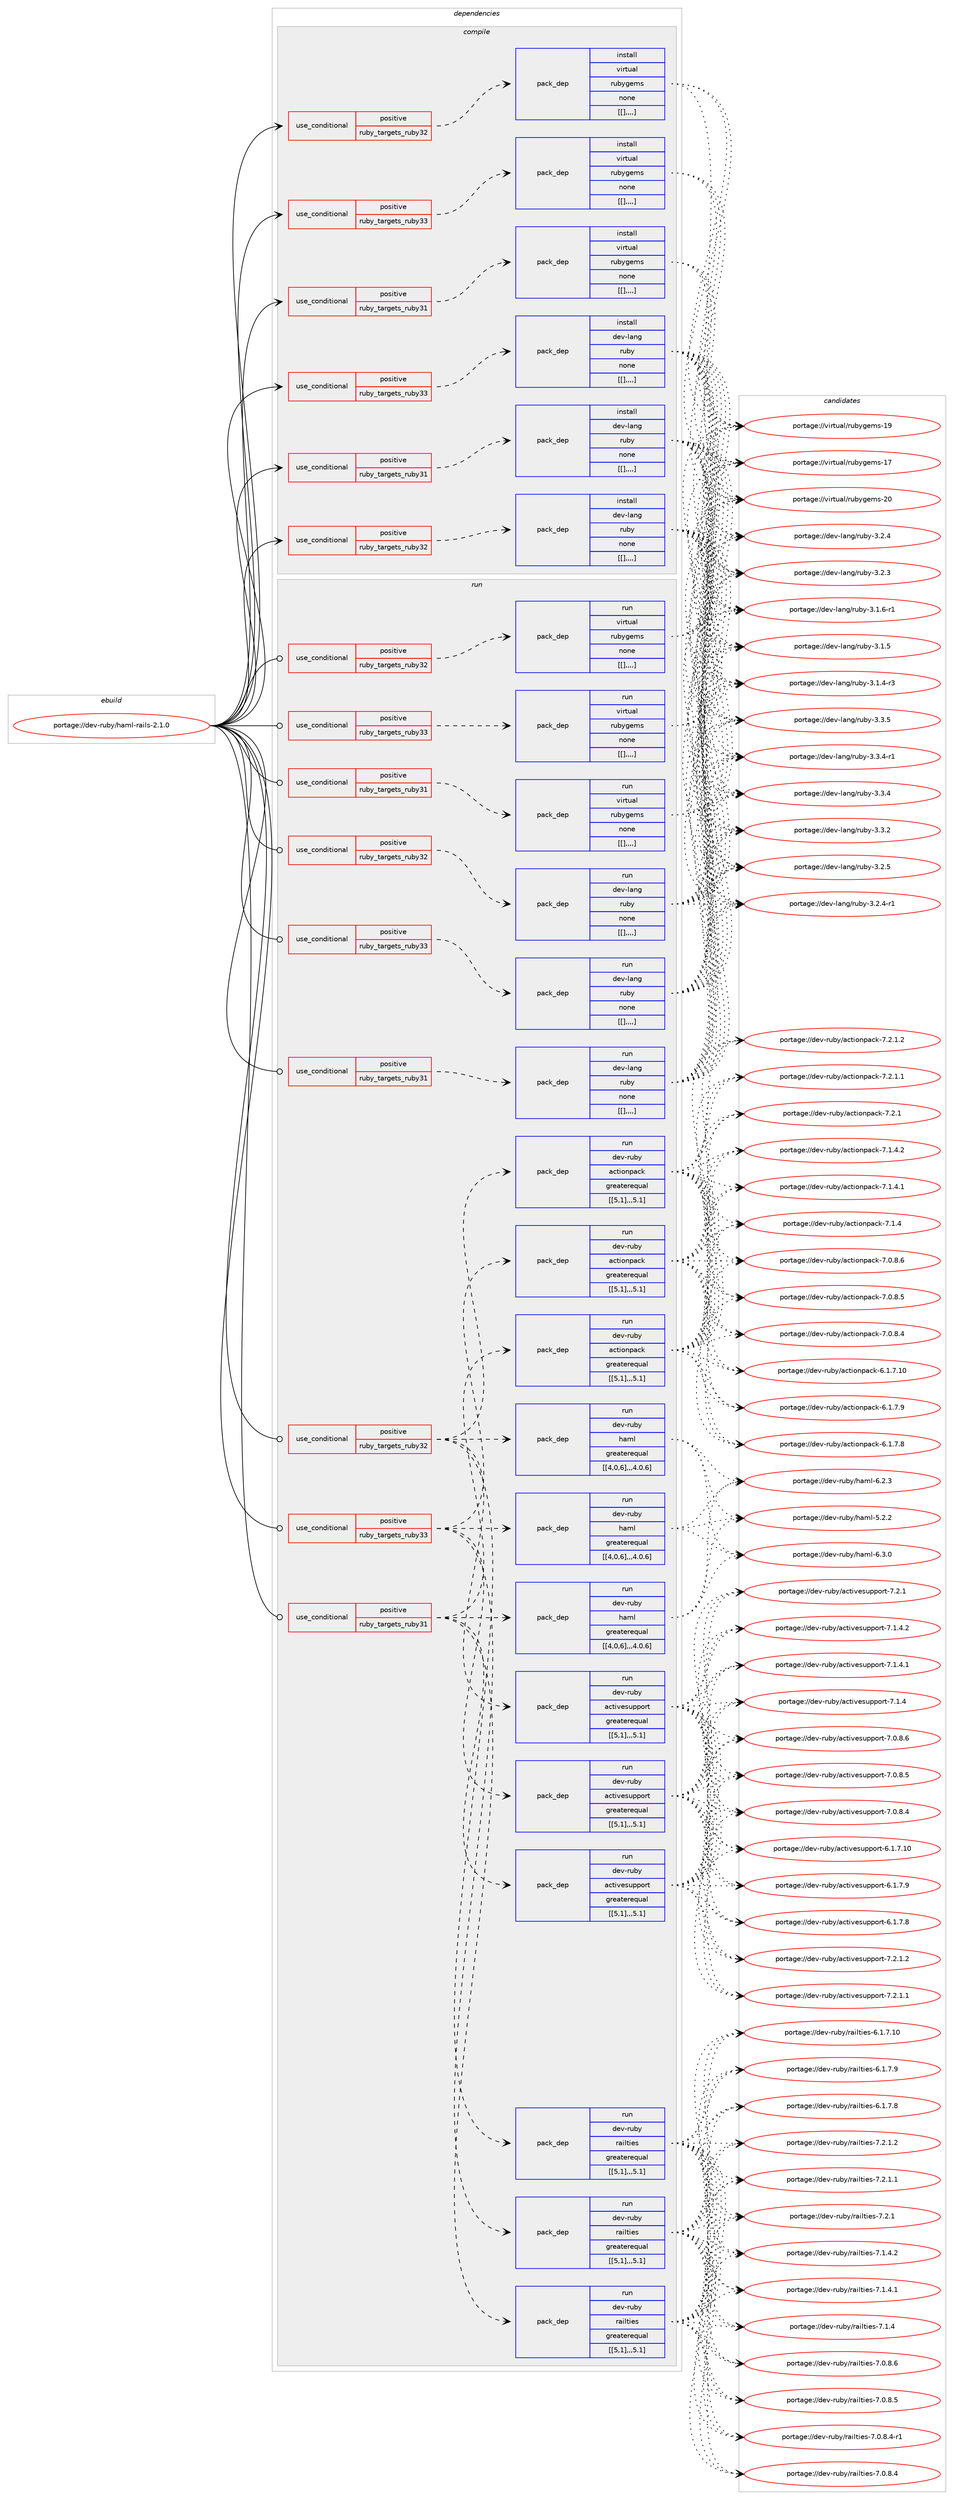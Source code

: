 digraph prolog {

# *************
# Graph options
# *************

newrank=true;
concentrate=true;
compound=true;
graph [rankdir=LR,fontname=Helvetica,fontsize=10,ranksep=1.5];#, ranksep=2.5, nodesep=0.2];
edge  [arrowhead=vee];
node  [fontname=Helvetica,fontsize=10];

# **********
# The ebuild
# **********

subgraph cluster_leftcol {
color=gray;
label=<<i>ebuild</i>>;
id [label="portage://dev-ruby/haml-rails-2.1.0", color=red, width=4, href="../dev-ruby/haml-rails-2.1.0.svg"];
}

# ****************
# The dependencies
# ****************

subgraph cluster_midcol {
color=gray;
label=<<i>dependencies</i>>;
subgraph cluster_compile {
fillcolor="#eeeeee";
style=filled;
label=<<i>compile</i>>;
subgraph cond52302 {
dependency195313 [label=<<TABLE BORDER="0" CELLBORDER="1" CELLSPACING="0" CELLPADDING="4"><TR><TD ROWSPAN="3" CELLPADDING="10">use_conditional</TD></TR><TR><TD>positive</TD></TR><TR><TD>ruby_targets_ruby31</TD></TR></TABLE>>, shape=none, color=red];
subgraph pack141628 {
dependency195367 [label=<<TABLE BORDER="0" CELLBORDER="1" CELLSPACING="0" CELLPADDING="4" WIDTH="220"><TR><TD ROWSPAN="6" CELLPADDING="30">pack_dep</TD></TR><TR><TD WIDTH="110">install</TD></TR><TR><TD>dev-lang</TD></TR><TR><TD>ruby</TD></TR><TR><TD>none</TD></TR><TR><TD>[[],,,,]</TD></TR></TABLE>>, shape=none, color=blue];
}
dependency195313:e -> dependency195367:w [weight=20,style="dashed",arrowhead="vee"];
}
id:e -> dependency195313:w [weight=20,style="solid",arrowhead="vee"];
subgraph cond52333 {
dependency195393 [label=<<TABLE BORDER="0" CELLBORDER="1" CELLSPACING="0" CELLPADDING="4"><TR><TD ROWSPAN="3" CELLPADDING="10">use_conditional</TD></TR><TR><TD>positive</TD></TR><TR><TD>ruby_targets_ruby31</TD></TR></TABLE>>, shape=none, color=red];
subgraph pack141660 {
dependency195419 [label=<<TABLE BORDER="0" CELLBORDER="1" CELLSPACING="0" CELLPADDING="4" WIDTH="220"><TR><TD ROWSPAN="6" CELLPADDING="30">pack_dep</TD></TR><TR><TD WIDTH="110">install</TD></TR><TR><TD>virtual</TD></TR><TR><TD>rubygems</TD></TR><TR><TD>none</TD></TR><TR><TD>[[],,,,]</TD></TR></TABLE>>, shape=none, color=blue];
}
dependency195393:e -> dependency195419:w [weight=20,style="dashed",arrowhead="vee"];
}
id:e -> dependency195393:w [weight=20,style="solid",arrowhead="vee"];
subgraph cond52383 {
dependency195483 [label=<<TABLE BORDER="0" CELLBORDER="1" CELLSPACING="0" CELLPADDING="4"><TR><TD ROWSPAN="3" CELLPADDING="10">use_conditional</TD></TR><TR><TD>positive</TD></TR><TR><TD>ruby_targets_ruby32</TD></TR></TABLE>>, shape=none, color=red];
subgraph pack141702 {
dependency195538 [label=<<TABLE BORDER="0" CELLBORDER="1" CELLSPACING="0" CELLPADDING="4" WIDTH="220"><TR><TD ROWSPAN="6" CELLPADDING="30">pack_dep</TD></TR><TR><TD WIDTH="110">install</TD></TR><TR><TD>dev-lang</TD></TR><TR><TD>ruby</TD></TR><TR><TD>none</TD></TR><TR><TD>[[],,,,]</TD></TR></TABLE>>, shape=none, color=blue];
}
dependency195483:e -> dependency195538:w [weight=20,style="dashed",arrowhead="vee"];
}
id:e -> dependency195483:w [weight=20,style="solid",arrowhead="vee"];
subgraph cond52412 {
dependency195586 [label=<<TABLE BORDER="0" CELLBORDER="1" CELLSPACING="0" CELLPADDING="4"><TR><TD ROWSPAN="3" CELLPADDING="10">use_conditional</TD></TR><TR><TD>positive</TD></TR><TR><TD>ruby_targets_ruby32</TD></TR></TABLE>>, shape=none, color=red];
subgraph pack141748 {
dependency195615 [label=<<TABLE BORDER="0" CELLBORDER="1" CELLSPACING="0" CELLPADDING="4" WIDTH="220"><TR><TD ROWSPAN="6" CELLPADDING="30">pack_dep</TD></TR><TR><TD WIDTH="110">install</TD></TR><TR><TD>virtual</TD></TR><TR><TD>rubygems</TD></TR><TR><TD>none</TD></TR><TR><TD>[[],,,,]</TD></TR></TABLE>>, shape=none, color=blue];
}
dependency195586:e -> dependency195615:w [weight=20,style="dashed",arrowhead="vee"];
}
id:e -> dependency195586:w [weight=20,style="solid",arrowhead="vee"];
subgraph cond52449 {
dependency195667 [label=<<TABLE BORDER="0" CELLBORDER="1" CELLSPACING="0" CELLPADDING="4"><TR><TD ROWSPAN="3" CELLPADDING="10">use_conditional</TD></TR><TR><TD>positive</TD></TR><TR><TD>ruby_targets_ruby33</TD></TR></TABLE>>, shape=none, color=red];
subgraph pack141801 {
dependency195698 [label=<<TABLE BORDER="0" CELLBORDER="1" CELLSPACING="0" CELLPADDING="4" WIDTH="220"><TR><TD ROWSPAN="6" CELLPADDING="30">pack_dep</TD></TR><TR><TD WIDTH="110">install</TD></TR><TR><TD>dev-lang</TD></TR><TR><TD>ruby</TD></TR><TR><TD>none</TD></TR><TR><TD>[[],,,,]</TD></TR></TABLE>>, shape=none, color=blue];
}
dependency195667:e -> dependency195698:w [weight=20,style="dashed",arrowhead="vee"];
}
id:e -> dependency195667:w [weight=20,style="solid",arrowhead="vee"];
subgraph cond52484 {
dependency195706 [label=<<TABLE BORDER="0" CELLBORDER="1" CELLSPACING="0" CELLPADDING="4"><TR><TD ROWSPAN="3" CELLPADDING="10">use_conditional</TD></TR><TR><TD>positive</TD></TR><TR><TD>ruby_targets_ruby33</TD></TR></TABLE>>, shape=none, color=red];
subgraph pack141819 {
dependency195727 [label=<<TABLE BORDER="0" CELLBORDER="1" CELLSPACING="0" CELLPADDING="4" WIDTH="220"><TR><TD ROWSPAN="6" CELLPADDING="30">pack_dep</TD></TR><TR><TD WIDTH="110">install</TD></TR><TR><TD>virtual</TD></TR><TR><TD>rubygems</TD></TR><TR><TD>none</TD></TR><TR><TD>[[],,,,]</TD></TR></TABLE>>, shape=none, color=blue];
}
dependency195706:e -> dependency195727:w [weight=20,style="dashed",arrowhead="vee"];
}
id:e -> dependency195706:w [weight=20,style="solid",arrowhead="vee"];
}
subgraph cluster_compileandrun {
fillcolor="#eeeeee";
style=filled;
label=<<i>compile and run</i>>;
}
subgraph cluster_run {
fillcolor="#eeeeee";
style=filled;
label=<<i>run</i>>;
subgraph cond52516 {
dependency195825 [label=<<TABLE BORDER="0" CELLBORDER="1" CELLSPACING="0" CELLPADDING="4"><TR><TD ROWSPAN="3" CELLPADDING="10">use_conditional</TD></TR><TR><TD>positive</TD></TR><TR><TD>ruby_targets_ruby31</TD></TR></TABLE>>, shape=none, color=red];
subgraph pack141899 {
dependency195867 [label=<<TABLE BORDER="0" CELLBORDER="1" CELLSPACING="0" CELLPADDING="4" WIDTH="220"><TR><TD ROWSPAN="6" CELLPADDING="30">pack_dep</TD></TR><TR><TD WIDTH="110">run</TD></TR><TR><TD>dev-lang</TD></TR><TR><TD>ruby</TD></TR><TR><TD>none</TD></TR><TR><TD>[[],,,,]</TD></TR></TABLE>>, shape=none, color=blue];
}
dependency195825:e -> dependency195867:w [weight=20,style="dashed",arrowhead="vee"];
}
id:e -> dependency195825:w [weight=20,style="solid",arrowhead="odot"];
subgraph cond52595 {
dependency195956 [label=<<TABLE BORDER="0" CELLBORDER="1" CELLSPACING="0" CELLPADDING="4"><TR><TD ROWSPAN="3" CELLPADDING="10">use_conditional</TD></TR><TR><TD>positive</TD></TR><TR><TD>ruby_targets_ruby31</TD></TR></TABLE>>, shape=none, color=red];
subgraph pack141948 {
dependency195959 [label=<<TABLE BORDER="0" CELLBORDER="1" CELLSPACING="0" CELLPADDING="4" WIDTH="220"><TR><TD ROWSPAN="6" CELLPADDING="30">pack_dep</TD></TR><TR><TD WIDTH="110">run</TD></TR><TR><TD>dev-ruby</TD></TR><TR><TD>actionpack</TD></TR><TR><TD>greaterequal</TD></TR><TR><TD>[[5,1],,,5.1]</TD></TR></TABLE>>, shape=none, color=blue];
}
dependency195956:e -> dependency195959:w [weight=20,style="dashed",arrowhead="vee"];
subgraph pack141951 {
dependency195965 [label=<<TABLE BORDER="0" CELLBORDER="1" CELLSPACING="0" CELLPADDING="4" WIDTH="220"><TR><TD ROWSPAN="6" CELLPADDING="30">pack_dep</TD></TR><TR><TD WIDTH="110">run</TD></TR><TR><TD>dev-ruby</TD></TR><TR><TD>activesupport</TD></TR><TR><TD>greaterequal</TD></TR><TR><TD>[[5,1],,,5.1]</TD></TR></TABLE>>, shape=none, color=blue];
}
dependency195956:e -> dependency195965:w [weight=20,style="dashed",arrowhead="vee"];
subgraph pack141953 {
dependency195991 [label=<<TABLE BORDER="0" CELLBORDER="1" CELLSPACING="0" CELLPADDING="4" WIDTH="220"><TR><TD ROWSPAN="6" CELLPADDING="30">pack_dep</TD></TR><TR><TD WIDTH="110">run</TD></TR><TR><TD>dev-ruby</TD></TR><TR><TD>railties</TD></TR><TR><TD>greaterequal</TD></TR><TR><TD>[[5,1],,,5.1]</TD></TR></TABLE>>, shape=none, color=blue];
}
dependency195956:e -> dependency195991:w [weight=20,style="dashed",arrowhead="vee"];
subgraph pack141969 {
dependency196014 [label=<<TABLE BORDER="0" CELLBORDER="1" CELLSPACING="0" CELLPADDING="4" WIDTH="220"><TR><TD ROWSPAN="6" CELLPADDING="30">pack_dep</TD></TR><TR><TD WIDTH="110">run</TD></TR><TR><TD>dev-ruby</TD></TR><TR><TD>haml</TD></TR><TR><TD>greaterequal</TD></TR><TR><TD>[[4,0,6],,,4.0.6]</TD></TR></TABLE>>, shape=none, color=blue];
}
dependency195956:e -> dependency196014:w [weight=20,style="dashed",arrowhead="vee"];
}
id:e -> dependency195956:w [weight=20,style="solid",arrowhead="odot"];
subgraph cond52640 {
dependency196061 [label=<<TABLE BORDER="0" CELLBORDER="1" CELLSPACING="0" CELLPADDING="4"><TR><TD ROWSPAN="3" CELLPADDING="10">use_conditional</TD></TR><TR><TD>positive</TD></TR><TR><TD>ruby_targets_ruby31</TD></TR></TABLE>>, shape=none, color=red];
subgraph pack142011 {
dependency196093 [label=<<TABLE BORDER="0" CELLBORDER="1" CELLSPACING="0" CELLPADDING="4" WIDTH="220"><TR><TD ROWSPAN="6" CELLPADDING="30">pack_dep</TD></TR><TR><TD WIDTH="110">run</TD></TR><TR><TD>virtual</TD></TR><TR><TD>rubygems</TD></TR><TR><TD>none</TD></TR><TR><TD>[[],,,,]</TD></TR></TABLE>>, shape=none, color=blue];
}
dependency196061:e -> dependency196093:w [weight=20,style="dashed",arrowhead="vee"];
}
id:e -> dependency196061:w [weight=20,style="solid",arrowhead="odot"];
subgraph cond52715 {
dependency196208 [label=<<TABLE BORDER="0" CELLBORDER="1" CELLSPACING="0" CELLPADDING="4"><TR><TD ROWSPAN="3" CELLPADDING="10">use_conditional</TD></TR><TR><TD>positive</TD></TR><TR><TD>ruby_targets_ruby32</TD></TR></TABLE>>, shape=none, color=red];
subgraph pack142083 {
dependency196252 [label=<<TABLE BORDER="0" CELLBORDER="1" CELLSPACING="0" CELLPADDING="4" WIDTH="220"><TR><TD ROWSPAN="6" CELLPADDING="30">pack_dep</TD></TR><TR><TD WIDTH="110">run</TD></TR><TR><TD>dev-lang</TD></TR><TR><TD>ruby</TD></TR><TR><TD>none</TD></TR><TR><TD>[[],,,,]</TD></TR></TABLE>>, shape=none, color=blue];
}
dependency196208:e -> dependency196252:w [weight=20,style="dashed",arrowhead="vee"];
}
id:e -> dependency196208:w [weight=20,style="solid",arrowhead="odot"];
subgraph cond52750 {
dependency196316 [label=<<TABLE BORDER="0" CELLBORDER="1" CELLSPACING="0" CELLPADDING="4"><TR><TD ROWSPAN="3" CELLPADDING="10">use_conditional</TD></TR><TR><TD>positive</TD></TR><TR><TD>ruby_targets_ruby32</TD></TR></TABLE>>, shape=none, color=red];
subgraph pack142140 {
dependency196356 [label=<<TABLE BORDER="0" CELLBORDER="1" CELLSPACING="0" CELLPADDING="4" WIDTH="220"><TR><TD ROWSPAN="6" CELLPADDING="30">pack_dep</TD></TR><TR><TD WIDTH="110">run</TD></TR><TR><TD>dev-ruby</TD></TR><TR><TD>actionpack</TD></TR><TR><TD>greaterequal</TD></TR><TR><TD>[[5,1],,,5.1]</TD></TR></TABLE>>, shape=none, color=blue];
}
dependency196316:e -> dependency196356:w [weight=20,style="dashed",arrowhead="vee"];
subgraph pack142173 {
dependency196379 [label=<<TABLE BORDER="0" CELLBORDER="1" CELLSPACING="0" CELLPADDING="4" WIDTH="220"><TR><TD ROWSPAN="6" CELLPADDING="30">pack_dep</TD></TR><TR><TD WIDTH="110">run</TD></TR><TR><TD>dev-ruby</TD></TR><TR><TD>activesupport</TD></TR><TR><TD>greaterequal</TD></TR><TR><TD>[[5,1],,,5.1]</TD></TR></TABLE>>, shape=none, color=blue];
}
dependency196316:e -> dependency196379:w [weight=20,style="dashed",arrowhead="vee"];
subgraph pack142178 {
dependency196403 [label=<<TABLE BORDER="0" CELLBORDER="1" CELLSPACING="0" CELLPADDING="4" WIDTH="220"><TR><TD ROWSPAN="6" CELLPADDING="30">pack_dep</TD></TR><TR><TD WIDTH="110">run</TD></TR><TR><TD>dev-ruby</TD></TR><TR><TD>railties</TD></TR><TR><TD>greaterequal</TD></TR><TR><TD>[[5,1],,,5.1]</TD></TR></TABLE>>, shape=none, color=blue];
}
dependency196316:e -> dependency196403:w [weight=20,style="dashed",arrowhead="vee"];
subgraph pack142187 {
dependency196427 [label=<<TABLE BORDER="0" CELLBORDER="1" CELLSPACING="0" CELLPADDING="4" WIDTH="220"><TR><TD ROWSPAN="6" CELLPADDING="30">pack_dep</TD></TR><TR><TD WIDTH="110">run</TD></TR><TR><TD>dev-ruby</TD></TR><TR><TD>haml</TD></TR><TR><TD>greaterequal</TD></TR><TR><TD>[[4,0,6],,,4.0.6]</TD></TR></TABLE>>, shape=none, color=blue];
}
dependency196316:e -> dependency196427:w [weight=20,style="dashed",arrowhead="vee"];
}
id:e -> dependency196316:w [weight=20,style="solid",arrowhead="odot"];
subgraph cond52831 {
dependency196481 [label=<<TABLE BORDER="0" CELLBORDER="1" CELLSPACING="0" CELLPADDING="4"><TR><TD ROWSPAN="3" CELLPADDING="10">use_conditional</TD></TR><TR><TD>positive</TD></TR><TR><TD>ruby_targets_ruby32</TD></TR></TABLE>>, shape=none, color=red];
subgraph pack142231 {
dependency196485 [label=<<TABLE BORDER="0" CELLBORDER="1" CELLSPACING="0" CELLPADDING="4" WIDTH="220"><TR><TD ROWSPAN="6" CELLPADDING="30">pack_dep</TD></TR><TR><TD WIDTH="110">run</TD></TR><TR><TD>virtual</TD></TR><TR><TD>rubygems</TD></TR><TR><TD>none</TD></TR><TR><TD>[[],,,,]</TD></TR></TABLE>>, shape=none, color=blue];
}
dependency196481:e -> dependency196485:w [weight=20,style="dashed",arrowhead="vee"];
}
id:e -> dependency196481:w [weight=20,style="solid",arrowhead="odot"];
subgraph cond52849 {
dependency196503 [label=<<TABLE BORDER="0" CELLBORDER="1" CELLSPACING="0" CELLPADDING="4"><TR><TD ROWSPAN="3" CELLPADDING="10">use_conditional</TD></TR><TR><TD>positive</TD></TR><TR><TD>ruby_targets_ruby33</TD></TR></TABLE>>, shape=none, color=red];
subgraph pack142245 {
dependency196552 [label=<<TABLE BORDER="0" CELLBORDER="1" CELLSPACING="0" CELLPADDING="4" WIDTH="220"><TR><TD ROWSPAN="6" CELLPADDING="30">pack_dep</TD></TR><TR><TD WIDTH="110">run</TD></TR><TR><TD>dev-lang</TD></TR><TR><TD>ruby</TD></TR><TR><TD>none</TD></TR><TR><TD>[[],,,,]</TD></TR></TABLE>>, shape=none, color=blue];
}
dependency196503:e -> dependency196552:w [weight=20,style="dashed",arrowhead="vee"];
}
id:e -> dependency196503:w [weight=20,style="solid",arrowhead="odot"];
subgraph cond52871 {
dependency196555 [label=<<TABLE BORDER="0" CELLBORDER="1" CELLSPACING="0" CELLPADDING="4"><TR><TD ROWSPAN="3" CELLPADDING="10">use_conditional</TD></TR><TR><TD>positive</TD></TR><TR><TD>ruby_targets_ruby33</TD></TR></TABLE>>, shape=none, color=red];
subgraph pack142285 {
dependency196598 [label=<<TABLE BORDER="0" CELLBORDER="1" CELLSPACING="0" CELLPADDING="4" WIDTH="220"><TR><TD ROWSPAN="6" CELLPADDING="30">pack_dep</TD></TR><TR><TD WIDTH="110">run</TD></TR><TR><TD>dev-ruby</TD></TR><TR><TD>actionpack</TD></TR><TR><TD>greaterequal</TD></TR><TR><TD>[[5,1],,,5.1]</TD></TR></TABLE>>, shape=none, color=blue];
}
dependency196555:e -> dependency196598:w [weight=20,style="dashed",arrowhead="vee"];
subgraph pack142297 {
dependency196603 [label=<<TABLE BORDER="0" CELLBORDER="1" CELLSPACING="0" CELLPADDING="4" WIDTH="220"><TR><TD ROWSPAN="6" CELLPADDING="30">pack_dep</TD></TR><TR><TD WIDTH="110">run</TD></TR><TR><TD>dev-ruby</TD></TR><TR><TD>activesupport</TD></TR><TR><TD>greaterequal</TD></TR><TR><TD>[[5,1],,,5.1]</TD></TR></TABLE>>, shape=none, color=blue];
}
dependency196555:e -> dependency196603:w [weight=20,style="dashed",arrowhead="vee"];
subgraph pack142321 {
dependency196642 [label=<<TABLE BORDER="0" CELLBORDER="1" CELLSPACING="0" CELLPADDING="4" WIDTH="220"><TR><TD ROWSPAN="6" CELLPADDING="30">pack_dep</TD></TR><TR><TD WIDTH="110">run</TD></TR><TR><TD>dev-ruby</TD></TR><TR><TD>railties</TD></TR><TR><TD>greaterequal</TD></TR><TR><TD>[[5,1],,,5.1]</TD></TR></TABLE>>, shape=none, color=blue];
}
dependency196555:e -> dependency196642:w [weight=20,style="dashed",arrowhead="vee"];
subgraph pack142323 {
dependency196644 [label=<<TABLE BORDER="0" CELLBORDER="1" CELLSPACING="0" CELLPADDING="4" WIDTH="220"><TR><TD ROWSPAN="6" CELLPADDING="30">pack_dep</TD></TR><TR><TD WIDTH="110">run</TD></TR><TR><TD>dev-ruby</TD></TR><TR><TD>haml</TD></TR><TR><TD>greaterequal</TD></TR><TR><TD>[[4,0,6],,,4.0.6]</TD></TR></TABLE>>, shape=none, color=blue];
}
dependency196555:e -> dependency196644:w [weight=20,style="dashed",arrowhead="vee"];
}
id:e -> dependency196555:w [weight=20,style="solid",arrowhead="odot"];
subgraph cond52910 {
dependency196651 [label=<<TABLE BORDER="0" CELLBORDER="1" CELLSPACING="0" CELLPADDING="4"><TR><TD ROWSPAN="3" CELLPADDING="10">use_conditional</TD></TR><TR><TD>positive</TD></TR><TR><TD>ruby_targets_ruby33</TD></TR></TABLE>>, shape=none, color=red];
subgraph pack142333 {
dependency196661 [label=<<TABLE BORDER="0" CELLBORDER="1" CELLSPACING="0" CELLPADDING="4" WIDTH="220"><TR><TD ROWSPAN="6" CELLPADDING="30">pack_dep</TD></TR><TR><TD WIDTH="110">run</TD></TR><TR><TD>virtual</TD></TR><TR><TD>rubygems</TD></TR><TR><TD>none</TD></TR><TR><TD>[[],,,,]</TD></TR></TABLE>>, shape=none, color=blue];
}
dependency196651:e -> dependency196661:w [weight=20,style="dashed",arrowhead="vee"];
}
id:e -> dependency196651:w [weight=20,style="solid",arrowhead="odot"];
}
}

# **************
# The candidates
# **************

subgraph cluster_choices {
rank=same;
color=gray;
label=<<i>candidates</i>>;

subgraph choice141883 {
color=black;
nodesep=1;
choice10010111845108971101034711411798121455146514653 [label="portage://dev-lang/ruby-3.3.5", color=red, width=4,href="../dev-lang/ruby-3.3.5.svg"];
choice100101118451089711010347114117981214551465146524511449 [label="portage://dev-lang/ruby-3.3.4-r1", color=red, width=4,href="../dev-lang/ruby-3.3.4-r1.svg"];
choice10010111845108971101034711411798121455146514652 [label="portage://dev-lang/ruby-3.3.4", color=red, width=4,href="../dev-lang/ruby-3.3.4.svg"];
choice10010111845108971101034711411798121455146514650 [label="portage://dev-lang/ruby-3.3.2", color=red, width=4,href="../dev-lang/ruby-3.3.2.svg"];
choice10010111845108971101034711411798121455146504653 [label="portage://dev-lang/ruby-3.2.5", color=red, width=4,href="../dev-lang/ruby-3.2.5.svg"];
choice100101118451089711010347114117981214551465046524511449 [label="portage://dev-lang/ruby-3.2.4-r1", color=red, width=4,href="../dev-lang/ruby-3.2.4-r1.svg"];
choice10010111845108971101034711411798121455146504652 [label="portage://dev-lang/ruby-3.2.4", color=red, width=4,href="../dev-lang/ruby-3.2.4.svg"];
choice10010111845108971101034711411798121455146504651 [label="portage://dev-lang/ruby-3.2.3", color=red, width=4,href="../dev-lang/ruby-3.2.3.svg"];
choice100101118451089711010347114117981214551464946544511449 [label="portage://dev-lang/ruby-3.1.6-r1", color=red, width=4,href="../dev-lang/ruby-3.1.6-r1.svg"];
choice10010111845108971101034711411798121455146494653 [label="portage://dev-lang/ruby-3.1.5", color=red, width=4,href="../dev-lang/ruby-3.1.5.svg"];
choice100101118451089711010347114117981214551464946524511451 [label="portage://dev-lang/ruby-3.1.4-r3", color=red, width=4,href="../dev-lang/ruby-3.1.4-r3.svg"];
dependency195367:e -> choice10010111845108971101034711411798121455146514653:w [style=dotted,weight="100"];
dependency195367:e -> choice100101118451089711010347114117981214551465146524511449:w [style=dotted,weight="100"];
dependency195367:e -> choice10010111845108971101034711411798121455146514652:w [style=dotted,weight="100"];
dependency195367:e -> choice10010111845108971101034711411798121455146514650:w [style=dotted,weight="100"];
dependency195367:e -> choice10010111845108971101034711411798121455146504653:w [style=dotted,weight="100"];
dependency195367:e -> choice100101118451089711010347114117981214551465046524511449:w [style=dotted,weight="100"];
dependency195367:e -> choice10010111845108971101034711411798121455146504652:w [style=dotted,weight="100"];
dependency195367:e -> choice10010111845108971101034711411798121455146504651:w [style=dotted,weight="100"];
dependency195367:e -> choice100101118451089711010347114117981214551464946544511449:w [style=dotted,weight="100"];
dependency195367:e -> choice10010111845108971101034711411798121455146494653:w [style=dotted,weight="100"];
dependency195367:e -> choice100101118451089711010347114117981214551464946524511451:w [style=dotted,weight="100"];
}
subgraph choice141905 {
color=black;
nodesep=1;
choice118105114116117971084711411798121103101109115455048 [label="portage://virtual/rubygems-20", color=red, width=4,href="../virtual/rubygems-20.svg"];
choice118105114116117971084711411798121103101109115454957 [label="portage://virtual/rubygems-19", color=red, width=4,href="../virtual/rubygems-19.svg"];
choice118105114116117971084711411798121103101109115454955 [label="portage://virtual/rubygems-17", color=red, width=4,href="../virtual/rubygems-17.svg"];
dependency195419:e -> choice118105114116117971084711411798121103101109115455048:w [style=dotted,weight="100"];
dependency195419:e -> choice118105114116117971084711411798121103101109115454957:w [style=dotted,weight="100"];
dependency195419:e -> choice118105114116117971084711411798121103101109115454955:w [style=dotted,weight="100"];
}
subgraph choice141923 {
color=black;
nodesep=1;
choice10010111845108971101034711411798121455146514653 [label="portage://dev-lang/ruby-3.3.5", color=red, width=4,href="../dev-lang/ruby-3.3.5.svg"];
choice100101118451089711010347114117981214551465146524511449 [label="portage://dev-lang/ruby-3.3.4-r1", color=red, width=4,href="../dev-lang/ruby-3.3.4-r1.svg"];
choice10010111845108971101034711411798121455146514652 [label="portage://dev-lang/ruby-3.3.4", color=red, width=4,href="../dev-lang/ruby-3.3.4.svg"];
choice10010111845108971101034711411798121455146514650 [label="portage://dev-lang/ruby-3.3.2", color=red, width=4,href="../dev-lang/ruby-3.3.2.svg"];
choice10010111845108971101034711411798121455146504653 [label="portage://dev-lang/ruby-3.2.5", color=red, width=4,href="../dev-lang/ruby-3.2.5.svg"];
choice100101118451089711010347114117981214551465046524511449 [label="portage://dev-lang/ruby-3.2.4-r1", color=red, width=4,href="../dev-lang/ruby-3.2.4-r1.svg"];
choice10010111845108971101034711411798121455146504652 [label="portage://dev-lang/ruby-3.2.4", color=red, width=4,href="../dev-lang/ruby-3.2.4.svg"];
choice10010111845108971101034711411798121455146504651 [label="portage://dev-lang/ruby-3.2.3", color=red, width=4,href="../dev-lang/ruby-3.2.3.svg"];
choice100101118451089711010347114117981214551464946544511449 [label="portage://dev-lang/ruby-3.1.6-r1", color=red, width=4,href="../dev-lang/ruby-3.1.6-r1.svg"];
choice10010111845108971101034711411798121455146494653 [label="portage://dev-lang/ruby-3.1.5", color=red, width=4,href="../dev-lang/ruby-3.1.5.svg"];
choice100101118451089711010347114117981214551464946524511451 [label="portage://dev-lang/ruby-3.1.4-r3", color=red, width=4,href="../dev-lang/ruby-3.1.4-r3.svg"];
dependency195538:e -> choice10010111845108971101034711411798121455146514653:w [style=dotted,weight="100"];
dependency195538:e -> choice100101118451089711010347114117981214551465146524511449:w [style=dotted,weight="100"];
dependency195538:e -> choice10010111845108971101034711411798121455146514652:w [style=dotted,weight="100"];
dependency195538:e -> choice10010111845108971101034711411798121455146514650:w [style=dotted,weight="100"];
dependency195538:e -> choice10010111845108971101034711411798121455146504653:w [style=dotted,weight="100"];
dependency195538:e -> choice100101118451089711010347114117981214551465046524511449:w [style=dotted,weight="100"];
dependency195538:e -> choice10010111845108971101034711411798121455146504652:w [style=dotted,weight="100"];
dependency195538:e -> choice10010111845108971101034711411798121455146504651:w [style=dotted,weight="100"];
dependency195538:e -> choice100101118451089711010347114117981214551464946544511449:w [style=dotted,weight="100"];
dependency195538:e -> choice10010111845108971101034711411798121455146494653:w [style=dotted,weight="100"];
dependency195538:e -> choice100101118451089711010347114117981214551464946524511451:w [style=dotted,weight="100"];
}
subgraph choice141935 {
color=black;
nodesep=1;
choice118105114116117971084711411798121103101109115455048 [label="portage://virtual/rubygems-20", color=red, width=4,href="../virtual/rubygems-20.svg"];
choice118105114116117971084711411798121103101109115454957 [label="portage://virtual/rubygems-19", color=red, width=4,href="../virtual/rubygems-19.svg"];
choice118105114116117971084711411798121103101109115454955 [label="portage://virtual/rubygems-17", color=red, width=4,href="../virtual/rubygems-17.svg"];
dependency195615:e -> choice118105114116117971084711411798121103101109115455048:w [style=dotted,weight="100"];
dependency195615:e -> choice118105114116117971084711411798121103101109115454957:w [style=dotted,weight="100"];
dependency195615:e -> choice118105114116117971084711411798121103101109115454955:w [style=dotted,weight="100"];
}
subgraph choice141950 {
color=black;
nodesep=1;
choice10010111845108971101034711411798121455146514653 [label="portage://dev-lang/ruby-3.3.5", color=red, width=4,href="../dev-lang/ruby-3.3.5.svg"];
choice100101118451089711010347114117981214551465146524511449 [label="portage://dev-lang/ruby-3.3.4-r1", color=red, width=4,href="../dev-lang/ruby-3.3.4-r1.svg"];
choice10010111845108971101034711411798121455146514652 [label="portage://dev-lang/ruby-3.3.4", color=red, width=4,href="../dev-lang/ruby-3.3.4.svg"];
choice10010111845108971101034711411798121455146514650 [label="portage://dev-lang/ruby-3.3.2", color=red, width=4,href="../dev-lang/ruby-3.3.2.svg"];
choice10010111845108971101034711411798121455146504653 [label="portage://dev-lang/ruby-3.2.5", color=red, width=4,href="../dev-lang/ruby-3.2.5.svg"];
choice100101118451089711010347114117981214551465046524511449 [label="portage://dev-lang/ruby-3.2.4-r1", color=red, width=4,href="../dev-lang/ruby-3.2.4-r1.svg"];
choice10010111845108971101034711411798121455146504652 [label="portage://dev-lang/ruby-3.2.4", color=red, width=4,href="../dev-lang/ruby-3.2.4.svg"];
choice10010111845108971101034711411798121455146504651 [label="portage://dev-lang/ruby-3.2.3", color=red, width=4,href="../dev-lang/ruby-3.2.3.svg"];
choice100101118451089711010347114117981214551464946544511449 [label="portage://dev-lang/ruby-3.1.6-r1", color=red, width=4,href="../dev-lang/ruby-3.1.6-r1.svg"];
choice10010111845108971101034711411798121455146494653 [label="portage://dev-lang/ruby-3.1.5", color=red, width=4,href="../dev-lang/ruby-3.1.5.svg"];
choice100101118451089711010347114117981214551464946524511451 [label="portage://dev-lang/ruby-3.1.4-r3", color=red, width=4,href="../dev-lang/ruby-3.1.4-r3.svg"];
dependency195698:e -> choice10010111845108971101034711411798121455146514653:w [style=dotted,weight="100"];
dependency195698:e -> choice100101118451089711010347114117981214551465146524511449:w [style=dotted,weight="100"];
dependency195698:e -> choice10010111845108971101034711411798121455146514652:w [style=dotted,weight="100"];
dependency195698:e -> choice10010111845108971101034711411798121455146514650:w [style=dotted,weight="100"];
dependency195698:e -> choice10010111845108971101034711411798121455146504653:w [style=dotted,weight="100"];
dependency195698:e -> choice100101118451089711010347114117981214551465046524511449:w [style=dotted,weight="100"];
dependency195698:e -> choice10010111845108971101034711411798121455146504652:w [style=dotted,weight="100"];
dependency195698:e -> choice10010111845108971101034711411798121455146504651:w [style=dotted,weight="100"];
dependency195698:e -> choice100101118451089711010347114117981214551464946544511449:w [style=dotted,weight="100"];
dependency195698:e -> choice10010111845108971101034711411798121455146494653:w [style=dotted,weight="100"];
dependency195698:e -> choice100101118451089711010347114117981214551464946524511451:w [style=dotted,weight="100"];
}
subgraph choice141990 {
color=black;
nodesep=1;
choice118105114116117971084711411798121103101109115455048 [label="portage://virtual/rubygems-20", color=red, width=4,href="../virtual/rubygems-20.svg"];
choice118105114116117971084711411798121103101109115454957 [label="portage://virtual/rubygems-19", color=red, width=4,href="../virtual/rubygems-19.svg"];
choice118105114116117971084711411798121103101109115454955 [label="portage://virtual/rubygems-17", color=red, width=4,href="../virtual/rubygems-17.svg"];
dependency195727:e -> choice118105114116117971084711411798121103101109115455048:w [style=dotted,weight="100"];
dependency195727:e -> choice118105114116117971084711411798121103101109115454957:w [style=dotted,weight="100"];
dependency195727:e -> choice118105114116117971084711411798121103101109115454955:w [style=dotted,weight="100"];
}
subgraph choice142004 {
color=black;
nodesep=1;
choice10010111845108971101034711411798121455146514653 [label="portage://dev-lang/ruby-3.3.5", color=red, width=4,href="../dev-lang/ruby-3.3.5.svg"];
choice100101118451089711010347114117981214551465146524511449 [label="portage://dev-lang/ruby-3.3.4-r1", color=red, width=4,href="../dev-lang/ruby-3.3.4-r1.svg"];
choice10010111845108971101034711411798121455146514652 [label="portage://dev-lang/ruby-3.3.4", color=red, width=4,href="../dev-lang/ruby-3.3.4.svg"];
choice10010111845108971101034711411798121455146514650 [label="portage://dev-lang/ruby-3.3.2", color=red, width=4,href="../dev-lang/ruby-3.3.2.svg"];
choice10010111845108971101034711411798121455146504653 [label="portage://dev-lang/ruby-3.2.5", color=red, width=4,href="../dev-lang/ruby-3.2.5.svg"];
choice100101118451089711010347114117981214551465046524511449 [label="portage://dev-lang/ruby-3.2.4-r1", color=red, width=4,href="../dev-lang/ruby-3.2.4-r1.svg"];
choice10010111845108971101034711411798121455146504652 [label="portage://dev-lang/ruby-3.2.4", color=red, width=4,href="../dev-lang/ruby-3.2.4.svg"];
choice10010111845108971101034711411798121455146504651 [label="portage://dev-lang/ruby-3.2.3", color=red, width=4,href="../dev-lang/ruby-3.2.3.svg"];
choice100101118451089711010347114117981214551464946544511449 [label="portage://dev-lang/ruby-3.1.6-r1", color=red, width=4,href="../dev-lang/ruby-3.1.6-r1.svg"];
choice10010111845108971101034711411798121455146494653 [label="portage://dev-lang/ruby-3.1.5", color=red, width=4,href="../dev-lang/ruby-3.1.5.svg"];
choice100101118451089711010347114117981214551464946524511451 [label="portage://dev-lang/ruby-3.1.4-r3", color=red, width=4,href="../dev-lang/ruby-3.1.4-r3.svg"];
dependency195867:e -> choice10010111845108971101034711411798121455146514653:w [style=dotted,weight="100"];
dependency195867:e -> choice100101118451089711010347114117981214551465146524511449:w [style=dotted,weight="100"];
dependency195867:e -> choice10010111845108971101034711411798121455146514652:w [style=dotted,weight="100"];
dependency195867:e -> choice10010111845108971101034711411798121455146514650:w [style=dotted,weight="100"];
dependency195867:e -> choice10010111845108971101034711411798121455146504653:w [style=dotted,weight="100"];
dependency195867:e -> choice100101118451089711010347114117981214551465046524511449:w [style=dotted,weight="100"];
dependency195867:e -> choice10010111845108971101034711411798121455146504652:w [style=dotted,weight="100"];
dependency195867:e -> choice10010111845108971101034711411798121455146504651:w [style=dotted,weight="100"];
dependency195867:e -> choice100101118451089711010347114117981214551464946544511449:w [style=dotted,weight="100"];
dependency195867:e -> choice10010111845108971101034711411798121455146494653:w [style=dotted,weight="100"];
dependency195867:e -> choice100101118451089711010347114117981214551464946524511451:w [style=dotted,weight="100"];
}
subgraph choice142017 {
color=black;
nodesep=1;
choice100101118451141179812147979911610511111011297991074555465046494650 [label="portage://dev-ruby/actionpack-7.2.1.2", color=red, width=4,href="../dev-ruby/actionpack-7.2.1.2.svg"];
choice100101118451141179812147979911610511111011297991074555465046494649 [label="portage://dev-ruby/actionpack-7.2.1.1", color=red, width=4,href="../dev-ruby/actionpack-7.2.1.1.svg"];
choice10010111845114117981214797991161051111101129799107455546504649 [label="portage://dev-ruby/actionpack-7.2.1", color=red, width=4,href="../dev-ruby/actionpack-7.2.1.svg"];
choice100101118451141179812147979911610511111011297991074555464946524650 [label="portage://dev-ruby/actionpack-7.1.4.2", color=red, width=4,href="../dev-ruby/actionpack-7.1.4.2.svg"];
choice100101118451141179812147979911610511111011297991074555464946524649 [label="portage://dev-ruby/actionpack-7.1.4.1", color=red, width=4,href="../dev-ruby/actionpack-7.1.4.1.svg"];
choice10010111845114117981214797991161051111101129799107455546494652 [label="portage://dev-ruby/actionpack-7.1.4", color=red, width=4,href="../dev-ruby/actionpack-7.1.4.svg"];
choice100101118451141179812147979911610511111011297991074555464846564654 [label="portage://dev-ruby/actionpack-7.0.8.6", color=red, width=4,href="../dev-ruby/actionpack-7.0.8.6.svg"];
choice100101118451141179812147979911610511111011297991074555464846564653 [label="portage://dev-ruby/actionpack-7.0.8.5", color=red, width=4,href="../dev-ruby/actionpack-7.0.8.5.svg"];
choice100101118451141179812147979911610511111011297991074555464846564652 [label="portage://dev-ruby/actionpack-7.0.8.4", color=red, width=4,href="../dev-ruby/actionpack-7.0.8.4.svg"];
choice10010111845114117981214797991161051111101129799107455446494655464948 [label="portage://dev-ruby/actionpack-6.1.7.10", color=red, width=4,href="../dev-ruby/actionpack-6.1.7.10.svg"];
choice100101118451141179812147979911610511111011297991074554464946554657 [label="portage://dev-ruby/actionpack-6.1.7.9", color=red, width=4,href="../dev-ruby/actionpack-6.1.7.9.svg"];
choice100101118451141179812147979911610511111011297991074554464946554656 [label="portage://dev-ruby/actionpack-6.1.7.8", color=red, width=4,href="../dev-ruby/actionpack-6.1.7.8.svg"];
dependency195959:e -> choice100101118451141179812147979911610511111011297991074555465046494650:w [style=dotted,weight="100"];
dependency195959:e -> choice100101118451141179812147979911610511111011297991074555465046494649:w [style=dotted,weight="100"];
dependency195959:e -> choice10010111845114117981214797991161051111101129799107455546504649:w [style=dotted,weight="100"];
dependency195959:e -> choice100101118451141179812147979911610511111011297991074555464946524650:w [style=dotted,weight="100"];
dependency195959:e -> choice100101118451141179812147979911610511111011297991074555464946524649:w [style=dotted,weight="100"];
dependency195959:e -> choice10010111845114117981214797991161051111101129799107455546494652:w [style=dotted,weight="100"];
dependency195959:e -> choice100101118451141179812147979911610511111011297991074555464846564654:w [style=dotted,weight="100"];
dependency195959:e -> choice100101118451141179812147979911610511111011297991074555464846564653:w [style=dotted,weight="100"];
dependency195959:e -> choice100101118451141179812147979911610511111011297991074555464846564652:w [style=dotted,weight="100"];
dependency195959:e -> choice10010111845114117981214797991161051111101129799107455446494655464948:w [style=dotted,weight="100"];
dependency195959:e -> choice100101118451141179812147979911610511111011297991074554464946554657:w [style=dotted,weight="100"];
dependency195959:e -> choice100101118451141179812147979911610511111011297991074554464946554656:w [style=dotted,weight="100"];
}
subgraph choice142024 {
color=black;
nodesep=1;
choice10010111845114117981214797991161051181011151171121121111141164555465046494650 [label="portage://dev-ruby/activesupport-7.2.1.2", color=red, width=4,href="../dev-ruby/activesupport-7.2.1.2.svg"];
choice10010111845114117981214797991161051181011151171121121111141164555465046494649 [label="portage://dev-ruby/activesupport-7.2.1.1", color=red, width=4,href="../dev-ruby/activesupport-7.2.1.1.svg"];
choice1001011184511411798121479799116105118101115117112112111114116455546504649 [label="portage://dev-ruby/activesupport-7.2.1", color=red, width=4,href="../dev-ruby/activesupport-7.2.1.svg"];
choice10010111845114117981214797991161051181011151171121121111141164555464946524650 [label="portage://dev-ruby/activesupport-7.1.4.2", color=red, width=4,href="../dev-ruby/activesupport-7.1.4.2.svg"];
choice10010111845114117981214797991161051181011151171121121111141164555464946524649 [label="portage://dev-ruby/activesupport-7.1.4.1", color=red, width=4,href="../dev-ruby/activesupport-7.1.4.1.svg"];
choice1001011184511411798121479799116105118101115117112112111114116455546494652 [label="portage://dev-ruby/activesupport-7.1.4", color=red, width=4,href="../dev-ruby/activesupport-7.1.4.svg"];
choice10010111845114117981214797991161051181011151171121121111141164555464846564654 [label="portage://dev-ruby/activesupport-7.0.8.6", color=red, width=4,href="../dev-ruby/activesupport-7.0.8.6.svg"];
choice10010111845114117981214797991161051181011151171121121111141164555464846564653 [label="portage://dev-ruby/activesupport-7.0.8.5", color=red, width=4,href="../dev-ruby/activesupport-7.0.8.5.svg"];
choice10010111845114117981214797991161051181011151171121121111141164555464846564652 [label="portage://dev-ruby/activesupport-7.0.8.4", color=red, width=4,href="../dev-ruby/activesupport-7.0.8.4.svg"];
choice1001011184511411798121479799116105118101115117112112111114116455446494655464948 [label="portage://dev-ruby/activesupport-6.1.7.10", color=red, width=4,href="../dev-ruby/activesupport-6.1.7.10.svg"];
choice10010111845114117981214797991161051181011151171121121111141164554464946554657 [label="portage://dev-ruby/activesupport-6.1.7.9", color=red, width=4,href="../dev-ruby/activesupport-6.1.7.9.svg"];
choice10010111845114117981214797991161051181011151171121121111141164554464946554656 [label="portage://dev-ruby/activesupport-6.1.7.8", color=red, width=4,href="../dev-ruby/activesupport-6.1.7.8.svg"];
dependency195965:e -> choice10010111845114117981214797991161051181011151171121121111141164555465046494650:w [style=dotted,weight="100"];
dependency195965:e -> choice10010111845114117981214797991161051181011151171121121111141164555465046494649:w [style=dotted,weight="100"];
dependency195965:e -> choice1001011184511411798121479799116105118101115117112112111114116455546504649:w [style=dotted,weight="100"];
dependency195965:e -> choice10010111845114117981214797991161051181011151171121121111141164555464946524650:w [style=dotted,weight="100"];
dependency195965:e -> choice10010111845114117981214797991161051181011151171121121111141164555464946524649:w [style=dotted,weight="100"];
dependency195965:e -> choice1001011184511411798121479799116105118101115117112112111114116455546494652:w [style=dotted,weight="100"];
dependency195965:e -> choice10010111845114117981214797991161051181011151171121121111141164555464846564654:w [style=dotted,weight="100"];
dependency195965:e -> choice10010111845114117981214797991161051181011151171121121111141164555464846564653:w [style=dotted,weight="100"];
dependency195965:e -> choice10010111845114117981214797991161051181011151171121121111141164555464846564652:w [style=dotted,weight="100"];
dependency195965:e -> choice1001011184511411798121479799116105118101115117112112111114116455446494655464948:w [style=dotted,weight="100"];
dependency195965:e -> choice10010111845114117981214797991161051181011151171121121111141164554464946554657:w [style=dotted,weight="100"];
dependency195965:e -> choice10010111845114117981214797991161051181011151171121121111141164554464946554656:w [style=dotted,weight="100"];
}
subgraph choice142044 {
color=black;
nodesep=1;
choice100101118451141179812147114971051081161051011154555465046494650 [label="portage://dev-ruby/railties-7.2.1.2", color=red, width=4,href="../dev-ruby/railties-7.2.1.2.svg"];
choice100101118451141179812147114971051081161051011154555465046494649 [label="portage://dev-ruby/railties-7.2.1.1", color=red, width=4,href="../dev-ruby/railties-7.2.1.1.svg"];
choice10010111845114117981214711497105108116105101115455546504649 [label="portage://dev-ruby/railties-7.2.1", color=red, width=4,href="../dev-ruby/railties-7.2.1.svg"];
choice100101118451141179812147114971051081161051011154555464946524650 [label="portage://dev-ruby/railties-7.1.4.2", color=red, width=4,href="../dev-ruby/railties-7.1.4.2.svg"];
choice100101118451141179812147114971051081161051011154555464946524649 [label="portage://dev-ruby/railties-7.1.4.1", color=red, width=4,href="../dev-ruby/railties-7.1.4.1.svg"];
choice10010111845114117981214711497105108116105101115455546494652 [label="portage://dev-ruby/railties-7.1.4", color=red, width=4,href="../dev-ruby/railties-7.1.4.svg"];
choice100101118451141179812147114971051081161051011154555464846564654 [label="portage://dev-ruby/railties-7.0.8.6", color=red, width=4,href="../dev-ruby/railties-7.0.8.6.svg"];
choice100101118451141179812147114971051081161051011154555464846564653 [label="portage://dev-ruby/railties-7.0.8.5", color=red, width=4,href="../dev-ruby/railties-7.0.8.5.svg"];
choice1001011184511411798121471149710510811610510111545554648465646524511449 [label="portage://dev-ruby/railties-7.0.8.4-r1", color=red, width=4,href="../dev-ruby/railties-7.0.8.4-r1.svg"];
choice100101118451141179812147114971051081161051011154555464846564652 [label="portage://dev-ruby/railties-7.0.8.4", color=red, width=4,href="../dev-ruby/railties-7.0.8.4.svg"];
choice10010111845114117981214711497105108116105101115455446494655464948 [label="portage://dev-ruby/railties-6.1.7.10", color=red, width=4,href="../dev-ruby/railties-6.1.7.10.svg"];
choice100101118451141179812147114971051081161051011154554464946554657 [label="portage://dev-ruby/railties-6.1.7.9", color=red, width=4,href="../dev-ruby/railties-6.1.7.9.svg"];
choice100101118451141179812147114971051081161051011154554464946554656 [label="portage://dev-ruby/railties-6.1.7.8", color=red, width=4,href="../dev-ruby/railties-6.1.7.8.svg"];
dependency195991:e -> choice100101118451141179812147114971051081161051011154555465046494650:w [style=dotted,weight="100"];
dependency195991:e -> choice100101118451141179812147114971051081161051011154555465046494649:w [style=dotted,weight="100"];
dependency195991:e -> choice10010111845114117981214711497105108116105101115455546504649:w [style=dotted,weight="100"];
dependency195991:e -> choice100101118451141179812147114971051081161051011154555464946524650:w [style=dotted,weight="100"];
dependency195991:e -> choice100101118451141179812147114971051081161051011154555464946524649:w [style=dotted,weight="100"];
dependency195991:e -> choice10010111845114117981214711497105108116105101115455546494652:w [style=dotted,weight="100"];
dependency195991:e -> choice100101118451141179812147114971051081161051011154555464846564654:w [style=dotted,weight="100"];
dependency195991:e -> choice100101118451141179812147114971051081161051011154555464846564653:w [style=dotted,weight="100"];
dependency195991:e -> choice1001011184511411798121471149710510811610510111545554648465646524511449:w [style=dotted,weight="100"];
dependency195991:e -> choice100101118451141179812147114971051081161051011154555464846564652:w [style=dotted,weight="100"];
dependency195991:e -> choice10010111845114117981214711497105108116105101115455446494655464948:w [style=dotted,weight="100"];
dependency195991:e -> choice100101118451141179812147114971051081161051011154554464946554657:w [style=dotted,weight="100"];
dependency195991:e -> choice100101118451141179812147114971051081161051011154554464946554656:w [style=dotted,weight="100"];
}
subgraph choice142054 {
color=black;
nodesep=1;
choice10010111845114117981214710497109108455446514648 [label="portage://dev-ruby/haml-6.3.0", color=red, width=4,href="../dev-ruby/haml-6.3.0.svg"];
choice10010111845114117981214710497109108455446504651 [label="portage://dev-ruby/haml-6.2.3", color=red, width=4,href="../dev-ruby/haml-6.2.3.svg"];
choice10010111845114117981214710497109108455346504650 [label="portage://dev-ruby/haml-5.2.2", color=red, width=4,href="../dev-ruby/haml-5.2.2.svg"];
dependency196014:e -> choice10010111845114117981214710497109108455446514648:w [style=dotted,weight="100"];
dependency196014:e -> choice10010111845114117981214710497109108455446504651:w [style=dotted,weight="100"];
dependency196014:e -> choice10010111845114117981214710497109108455346504650:w [style=dotted,weight="100"];
}
subgraph choice142073 {
color=black;
nodesep=1;
choice118105114116117971084711411798121103101109115455048 [label="portage://virtual/rubygems-20", color=red, width=4,href="../virtual/rubygems-20.svg"];
choice118105114116117971084711411798121103101109115454957 [label="portage://virtual/rubygems-19", color=red, width=4,href="../virtual/rubygems-19.svg"];
choice118105114116117971084711411798121103101109115454955 [label="portage://virtual/rubygems-17", color=red, width=4,href="../virtual/rubygems-17.svg"];
dependency196093:e -> choice118105114116117971084711411798121103101109115455048:w [style=dotted,weight="100"];
dependency196093:e -> choice118105114116117971084711411798121103101109115454957:w [style=dotted,weight="100"];
dependency196093:e -> choice118105114116117971084711411798121103101109115454955:w [style=dotted,weight="100"];
}
subgraph choice142085 {
color=black;
nodesep=1;
choice10010111845108971101034711411798121455146514653 [label="portage://dev-lang/ruby-3.3.5", color=red, width=4,href="../dev-lang/ruby-3.3.5.svg"];
choice100101118451089711010347114117981214551465146524511449 [label="portage://dev-lang/ruby-3.3.4-r1", color=red, width=4,href="../dev-lang/ruby-3.3.4-r1.svg"];
choice10010111845108971101034711411798121455146514652 [label="portage://dev-lang/ruby-3.3.4", color=red, width=4,href="../dev-lang/ruby-3.3.4.svg"];
choice10010111845108971101034711411798121455146514650 [label="portage://dev-lang/ruby-3.3.2", color=red, width=4,href="../dev-lang/ruby-3.3.2.svg"];
choice10010111845108971101034711411798121455146504653 [label="portage://dev-lang/ruby-3.2.5", color=red, width=4,href="../dev-lang/ruby-3.2.5.svg"];
choice100101118451089711010347114117981214551465046524511449 [label="portage://dev-lang/ruby-3.2.4-r1", color=red, width=4,href="../dev-lang/ruby-3.2.4-r1.svg"];
choice10010111845108971101034711411798121455146504652 [label="portage://dev-lang/ruby-3.2.4", color=red, width=4,href="../dev-lang/ruby-3.2.4.svg"];
choice10010111845108971101034711411798121455146504651 [label="portage://dev-lang/ruby-3.2.3", color=red, width=4,href="../dev-lang/ruby-3.2.3.svg"];
choice100101118451089711010347114117981214551464946544511449 [label="portage://dev-lang/ruby-3.1.6-r1", color=red, width=4,href="../dev-lang/ruby-3.1.6-r1.svg"];
choice10010111845108971101034711411798121455146494653 [label="portage://dev-lang/ruby-3.1.5", color=red, width=4,href="../dev-lang/ruby-3.1.5.svg"];
choice100101118451089711010347114117981214551464946524511451 [label="portage://dev-lang/ruby-3.1.4-r3", color=red, width=4,href="../dev-lang/ruby-3.1.4-r3.svg"];
dependency196252:e -> choice10010111845108971101034711411798121455146514653:w [style=dotted,weight="100"];
dependency196252:e -> choice100101118451089711010347114117981214551465146524511449:w [style=dotted,weight="100"];
dependency196252:e -> choice10010111845108971101034711411798121455146514652:w [style=dotted,weight="100"];
dependency196252:e -> choice10010111845108971101034711411798121455146514650:w [style=dotted,weight="100"];
dependency196252:e -> choice10010111845108971101034711411798121455146504653:w [style=dotted,weight="100"];
dependency196252:e -> choice100101118451089711010347114117981214551465046524511449:w [style=dotted,weight="100"];
dependency196252:e -> choice10010111845108971101034711411798121455146504652:w [style=dotted,weight="100"];
dependency196252:e -> choice10010111845108971101034711411798121455146504651:w [style=dotted,weight="100"];
dependency196252:e -> choice100101118451089711010347114117981214551464946544511449:w [style=dotted,weight="100"];
dependency196252:e -> choice10010111845108971101034711411798121455146494653:w [style=dotted,weight="100"];
dependency196252:e -> choice100101118451089711010347114117981214551464946524511451:w [style=dotted,weight="100"];
}
subgraph choice142091 {
color=black;
nodesep=1;
choice100101118451141179812147979911610511111011297991074555465046494650 [label="portage://dev-ruby/actionpack-7.2.1.2", color=red, width=4,href="../dev-ruby/actionpack-7.2.1.2.svg"];
choice100101118451141179812147979911610511111011297991074555465046494649 [label="portage://dev-ruby/actionpack-7.2.1.1", color=red, width=4,href="../dev-ruby/actionpack-7.2.1.1.svg"];
choice10010111845114117981214797991161051111101129799107455546504649 [label="portage://dev-ruby/actionpack-7.2.1", color=red, width=4,href="../dev-ruby/actionpack-7.2.1.svg"];
choice100101118451141179812147979911610511111011297991074555464946524650 [label="portage://dev-ruby/actionpack-7.1.4.2", color=red, width=4,href="../dev-ruby/actionpack-7.1.4.2.svg"];
choice100101118451141179812147979911610511111011297991074555464946524649 [label="portage://dev-ruby/actionpack-7.1.4.1", color=red, width=4,href="../dev-ruby/actionpack-7.1.4.1.svg"];
choice10010111845114117981214797991161051111101129799107455546494652 [label="portage://dev-ruby/actionpack-7.1.4", color=red, width=4,href="../dev-ruby/actionpack-7.1.4.svg"];
choice100101118451141179812147979911610511111011297991074555464846564654 [label="portage://dev-ruby/actionpack-7.0.8.6", color=red, width=4,href="../dev-ruby/actionpack-7.0.8.6.svg"];
choice100101118451141179812147979911610511111011297991074555464846564653 [label="portage://dev-ruby/actionpack-7.0.8.5", color=red, width=4,href="../dev-ruby/actionpack-7.0.8.5.svg"];
choice100101118451141179812147979911610511111011297991074555464846564652 [label="portage://dev-ruby/actionpack-7.0.8.4", color=red, width=4,href="../dev-ruby/actionpack-7.0.8.4.svg"];
choice10010111845114117981214797991161051111101129799107455446494655464948 [label="portage://dev-ruby/actionpack-6.1.7.10", color=red, width=4,href="../dev-ruby/actionpack-6.1.7.10.svg"];
choice100101118451141179812147979911610511111011297991074554464946554657 [label="portage://dev-ruby/actionpack-6.1.7.9", color=red, width=4,href="../dev-ruby/actionpack-6.1.7.9.svg"];
choice100101118451141179812147979911610511111011297991074554464946554656 [label="portage://dev-ruby/actionpack-6.1.7.8", color=red, width=4,href="../dev-ruby/actionpack-6.1.7.8.svg"];
dependency196356:e -> choice100101118451141179812147979911610511111011297991074555465046494650:w [style=dotted,weight="100"];
dependency196356:e -> choice100101118451141179812147979911610511111011297991074555465046494649:w [style=dotted,weight="100"];
dependency196356:e -> choice10010111845114117981214797991161051111101129799107455546504649:w [style=dotted,weight="100"];
dependency196356:e -> choice100101118451141179812147979911610511111011297991074555464946524650:w [style=dotted,weight="100"];
dependency196356:e -> choice100101118451141179812147979911610511111011297991074555464946524649:w [style=dotted,weight="100"];
dependency196356:e -> choice10010111845114117981214797991161051111101129799107455546494652:w [style=dotted,weight="100"];
dependency196356:e -> choice100101118451141179812147979911610511111011297991074555464846564654:w [style=dotted,weight="100"];
dependency196356:e -> choice100101118451141179812147979911610511111011297991074555464846564653:w [style=dotted,weight="100"];
dependency196356:e -> choice100101118451141179812147979911610511111011297991074555464846564652:w [style=dotted,weight="100"];
dependency196356:e -> choice10010111845114117981214797991161051111101129799107455446494655464948:w [style=dotted,weight="100"];
dependency196356:e -> choice100101118451141179812147979911610511111011297991074554464946554657:w [style=dotted,weight="100"];
dependency196356:e -> choice100101118451141179812147979911610511111011297991074554464946554656:w [style=dotted,weight="100"];
}
subgraph choice142113 {
color=black;
nodesep=1;
choice10010111845114117981214797991161051181011151171121121111141164555465046494650 [label="portage://dev-ruby/activesupport-7.2.1.2", color=red, width=4,href="../dev-ruby/activesupport-7.2.1.2.svg"];
choice10010111845114117981214797991161051181011151171121121111141164555465046494649 [label="portage://dev-ruby/activesupport-7.2.1.1", color=red, width=4,href="../dev-ruby/activesupport-7.2.1.1.svg"];
choice1001011184511411798121479799116105118101115117112112111114116455546504649 [label="portage://dev-ruby/activesupport-7.2.1", color=red, width=4,href="../dev-ruby/activesupport-7.2.1.svg"];
choice10010111845114117981214797991161051181011151171121121111141164555464946524650 [label="portage://dev-ruby/activesupport-7.1.4.2", color=red, width=4,href="../dev-ruby/activesupport-7.1.4.2.svg"];
choice10010111845114117981214797991161051181011151171121121111141164555464946524649 [label="portage://dev-ruby/activesupport-7.1.4.1", color=red, width=4,href="../dev-ruby/activesupport-7.1.4.1.svg"];
choice1001011184511411798121479799116105118101115117112112111114116455546494652 [label="portage://dev-ruby/activesupport-7.1.4", color=red, width=4,href="../dev-ruby/activesupport-7.1.4.svg"];
choice10010111845114117981214797991161051181011151171121121111141164555464846564654 [label="portage://dev-ruby/activesupport-7.0.8.6", color=red, width=4,href="../dev-ruby/activesupport-7.0.8.6.svg"];
choice10010111845114117981214797991161051181011151171121121111141164555464846564653 [label="portage://dev-ruby/activesupport-7.0.8.5", color=red, width=4,href="../dev-ruby/activesupport-7.0.8.5.svg"];
choice10010111845114117981214797991161051181011151171121121111141164555464846564652 [label="portage://dev-ruby/activesupport-7.0.8.4", color=red, width=4,href="../dev-ruby/activesupport-7.0.8.4.svg"];
choice1001011184511411798121479799116105118101115117112112111114116455446494655464948 [label="portage://dev-ruby/activesupport-6.1.7.10", color=red, width=4,href="../dev-ruby/activesupport-6.1.7.10.svg"];
choice10010111845114117981214797991161051181011151171121121111141164554464946554657 [label="portage://dev-ruby/activesupport-6.1.7.9", color=red, width=4,href="../dev-ruby/activesupport-6.1.7.9.svg"];
choice10010111845114117981214797991161051181011151171121121111141164554464946554656 [label="portage://dev-ruby/activesupport-6.1.7.8", color=red, width=4,href="../dev-ruby/activesupport-6.1.7.8.svg"];
dependency196379:e -> choice10010111845114117981214797991161051181011151171121121111141164555465046494650:w [style=dotted,weight="100"];
dependency196379:e -> choice10010111845114117981214797991161051181011151171121121111141164555465046494649:w [style=dotted,weight="100"];
dependency196379:e -> choice1001011184511411798121479799116105118101115117112112111114116455546504649:w [style=dotted,weight="100"];
dependency196379:e -> choice10010111845114117981214797991161051181011151171121121111141164555464946524650:w [style=dotted,weight="100"];
dependency196379:e -> choice10010111845114117981214797991161051181011151171121121111141164555464946524649:w [style=dotted,weight="100"];
dependency196379:e -> choice1001011184511411798121479799116105118101115117112112111114116455546494652:w [style=dotted,weight="100"];
dependency196379:e -> choice10010111845114117981214797991161051181011151171121121111141164555464846564654:w [style=dotted,weight="100"];
dependency196379:e -> choice10010111845114117981214797991161051181011151171121121111141164555464846564653:w [style=dotted,weight="100"];
dependency196379:e -> choice10010111845114117981214797991161051181011151171121121111141164555464846564652:w [style=dotted,weight="100"];
dependency196379:e -> choice1001011184511411798121479799116105118101115117112112111114116455446494655464948:w [style=dotted,weight="100"];
dependency196379:e -> choice10010111845114117981214797991161051181011151171121121111141164554464946554657:w [style=dotted,weight="100"];
dependency196379:e -> choice10010111845114117981214797991161051181011151171121121111141164554464946554656:w [style=dotted,weight="100"];
}
subgraph choice142196 {
color=black;
nodesep=1;
choice100101118451141179812147114971051081161051011154555465046494650 [label="portage://dev-ruby/railties-7.2.1.2", color=red, width=4,href="../dev-ruby/railties-7.2.1.2.svg"];
choice100101118451141179812147114971051081161051011154555465046494649 [label="portage://dev-ruby/railties-7.2.1.1", color=red, width=4,href="../dev-ruby/railties-7.2.1.1.svg"];
choice10010111845114117981214711497105108116105101115455546504649 [label="portage://dev-ruby/railties-7.2.1", color=red, width=4,href="../dev-ruby/railties-7.2.1.svg"];
choice100101118451141179812147114971051081161051011154555464946524650 [label="portage://dev-ruby/railties-7.1.4.2", color=red, width=4,href="../dev-ruby/railties-7.1.4.2.svg"];
choice100101118451141179812147114971051081161051011154555464946524649 [label="portage://dev-ruby/railties-7.1.4.1", color=red, width=4,href="../dev-ruby/railties-7.1.4.1.svg"];
choice10010111845114117981214711497105108116105101115455546494652 [label="portage://dev-ruby/railties-7.1.4", color=red, width=4,href="../dev-ruby/railties-7.1.4.svg"];
choice100101118451141179812147114971051081161051011154555464846564654 [label="portage://dev-ruby/railties-7.0.8.6", color=red, width=4,href="../dev-ruby/railties-7.0.8.6.svg"];
choice100101118451141179812147114971051081161051011154555464846564653 [label="portage://dev-ruby/railties-7.0.8.5", color=red, width=4,href="../dev-ruby/railties-7.0.8.5.svg"];
choice1001011184511411798121471149710510811610510111545554648465646524511449 [label="portage://dev-ruby/railties-7.0.8.4-r1", color=red, width=4,href="../dev-ruby/railties-7.0.8.4-r1.svg"];
choice100101118451141179812147114971051081161051011154555464846564652 [label="portage://dev-ruby/railties-7.0.8.4", color=red, width=4,href="../dev-ruby/railties-7.0.8.4.svg"];
choice10010111845114117981214711497105108116105101115455446494655464948 [label="portage://dev-ruby/railties-6.1.7.10", color=red, width=4,href="../dev-ruby/railties-6.1.7.10.svg"];
choice100101118451141179812147114971051081161051011154554464946554657 [label="portage://dev-ruby/railties-6.1.7.9", color=red, width=4,href="../dev-ruby/railties-6.1.7.9.svg"];
choice100101118451141179812147114971051081161051011154554464946554656 [label="portage://dev-ruby/railties-6.1.7.8", color=red, width=4,href="../dev-ruby/railties-6.1.7.8.svg"];
dependency196403:e -> choice100101118451141179812147114971051081161051011154555465046494650:w [style=dotted,weight="100"];
dependency196403:e -> choice100101118451141179812147114971051081161051011154555465046494649:w [style=dotted,weight="100"];
dependency196403:e -> choice10010111845114117981214711497105108116105101115455546504649:w [style=dotted,weight="100"];
dependency196403:e -> choice100101118451141179812147114971051081161051011154555464946524650:w [style=dotted,weight="100"];
dependency196403:e -> choice100101118451141179812147114971051081161051011154555464946524649:w [style=dotted,weight="100"];
dependency196403:e -> choice10010111845114117981214711497105108116105101115455546494652:w [style=dotted,weight="100"];
dependency196403:e -> choice100101118451141179812147114971051081161051011154555464846564654:w [style=dotted,weight="100"];
dependency196403:e -> choice100101118451141179812147114971051081161051011154555464846564653:w [style=dotted,weight="100"];
dependency196403:e -> choice1001011184511411798121471149710510811610510111545554648465646524511449:w [style=dotted,weight="100"];
dependency196403:e -> choice100101118451141179812147114971051081161051011154555464846564652:w [style=dotted,weight="100"];
dependency196403:e -> choice10010111845114117981214711497105108116105101115455446494655464948:w [style=dotted,weight="100"];
dependency196403:e -> choice100101118451141179812147114971051081161051011154554464946554657:w [style=dotted,weight="100"];
dependency196403:e -> choice100101118451141179812147114971051081161051011154554464946554656:w [style=dotted,weight="100"];
}
subgraph choice142205 {
color=black;
nodesep=1;
choice10010111845114117981214710497109108455446514648 [label="portage://dev-ruby/haml-6.3.0", color=red, width=4,href="../dev-ruby/haml-6.3.0.svg"];
choice10010111845114117981214710497109108455446504651 [label="portage://dev-ruby/haml-6.2.3", color=red, width=4,href="../dev-ruby/haml-6.2.3.svg"];
choice10010111845114117981214710497109108455346504650 [label="portage://dev-ruby/haml-5.2.2", color=red, width=4,href="../dev-ruby/haml-5.2.2.svg"];
dependency196427:e -> choice10010111845114117981214710497109108455446514648:w [style=dotted,weight="100"];
dependency196427:e -> choice10010111845114117981214710497109108455446504651:w [style=dotted,weight="100"];
dependency196427:e -> choice10010111845114117981214710497109108455346504650:w [style=dotted,weight="100"];
}
subgraph choice142239 {
color=black;
nodesep=1;
choice118105114116117971084711411798121103101109115455048 [label="portage://virtual/rubygems-20", color=red, width=4,href="../virtual/rubygems-20.svg"];
choice118105114116117971084711411798121103101109115454957 [label="portage://virtual/rubygems-19", color=red, width=4,href="../virtual/rubygems-19.svg"];
choice118105114116117971084711411798121103101109115454955 [label="portage://virtual/rubygems-17", color=red, width=4,href="../virtual/rubygems-17.svg"];
dependency196485:e -> choice118105114116117971084711411798121103101109115455048:w [style=dotted,weight="100"];
dependency196485:e -> choice118105114116117971084711411798121103101109115454957:w [style=dotted,weight="100"];
dependency196485:e -> choice118105114116117971084711411798121103101109115454955:w [style=dotted,weight="100"];
}
subgraph choice142260 {
color=black;
nodesep=1;
choice10010111845108971101034711411798121455146514653 [label="portage://dev-lang/ruby-3.3.5", color=red, width=4,href="../dev-lang/ruby-3.3.5.svg"];
choice100101118451089711010347114117981214551465146524511449 [label="portage://dev-lang/ruby-3.3.4-r1", color=red, width=4,href="../dev-lang/ruby-3.3.4-r1.svg"];
choice10010111845108971101034711411798121455146514652 [label="portage://dev-lang/ruby-3.3.4", color=red, width=4,href="../dev-lang/ruby-3.3.4.svg"];
choice10010111845108971101034711411798121455146514650 [label="portage://dev-lang/ruby-3.3.2", color=red, width=4,href="../dev-lang/ruby-3.3.2.svg"];
choice10010111845108971101034711411798121455146504653 [label="portage://dev-lang/ruby-3.2.5", color=red, width=4,href="../dev-lang/ruby-3.2.5.svg"];
choice100101118451089711010347114117981214551465046524511449 [label="portage://dev-lang/ruby-3.2.4-r1", color=red, width=4,href="../dev-lang/ruby-3.2.4-r1.svg"];
choice10010111845108971101034711411798121455146504652 [label="portage://dev-lang/ruby-3.2.4", color=red, width=4,href="../dev-lang/ruby-3.2.4.svg"];
choice10010111845108971101034711411798121455146504651 [label="portage://dev-lang/ruby-3.2.3", color=red, width=4,href="../dev-lang/ruby-3.2.3.svg"];
choice100101118451089711010347114117981214551464946544511449 [label="portage://dev-lang/ruby-3.1.6-r1", color=red, width=4,href="../dev-lang/ruby-3.1.6-r1.svg"];
choice10010111845108971101034711411798121455146494653 [label="portage://dev-lang/ruby-3.1.5", color=red, width=4,href="../dev-lang/ruby-3.1.5.svg"];
choice100101118451089711010347114117981214551464946524511451 [label="portage://dev-lang/ruby-3.1.4-r3", color=red, width=4,href="../dev-lang/ruby-3.1.4-r3.svg"];
dependency196552:e -> choice10010111845108971101034711411798121455146514653:w [style=dotted,weight="100"];
dependency196552:e -> choice100101118451089711010347114117981214551465146524511449:w [style=dotted,weight="100"];
dependency196552:e -> choice10010111845108971101034711411798121455146514652:w [style=dotted,weight="100"];
dependency196552:e -> choice10010111845108971101034711411798121455146514650:w [style=dotted,weight="100"];
dependency196552:e -> choice10010111845108971101034711411798121455146504653:w [style=dotted,weight="100"];
dependency196552:e -> choice100101118451089711010347114117981214551465046524511449:w [style=dotted,weight="100"];
dependency196552:e -> choice10010111845108971101034711411798121455146504652:w [style=dotted,weight="100"];
dependency196552:e -> choice10010111845108971101034711411798121455146504651:w [style=dotted,weight="100"];
dependency196552:e -> choice100101118451089711010347114117981214551464946544511449:w [style=dotted,weight="100"];
dependency196552:e -> choice10010111845108971101034711411798121455146494653:w [style=dotted,weight="100"];
dependency196552:e -> choice100101118451089711010347114117981214551464946524511451:w [style=dotted,weight="100"];
}
subgraph choice142265 {
color=black;
nodesep=1;
choice100101118451141179812147979911610511111011297991074555465046494650 [label="portage://dev-ruby/actionpack-7.2.1.2", color=red, width=4,href="../dev-ruby/actionpack-7.2.1.2.svg"];
choice100101118451141179812147979911610511111011297991074555465046494649 [label="portage://dev-ruby/actionpack-7.2.1.1", color=red, width=4,href="../dev-ruby/actionpack-7.2.1.1.svg"];
choice10010111845114117981214797991161051111101129799107455546504649 [label="portage://dev-ruby/actionpack-7.2.1", color=red, width=4,href="../dev-ruby/actionpack-7.2.1.svg"];
choice100101118451141179812147979911610511111011297991074555464946524650 [label="portage://dev-ruby/actionpack-7.1.4.2", color=red, width=4,href="../dev-ruby/actionpack-7.1.4.2.svg"];
choice100101118451141179812147979911610511111011297991074555464946524649 [label="portage://dev-ruby/actionpack-7.1.4.1", color=red, width=4,href="../dev-ruby/actionpack-7.1.4.1.svg"];
choice10010111845114117981214797991161051111101129799107455546494652 [label="portage://dev-ruby/actionpack-7.1.4", color=red, width=4,href="../dev-ruby/actionpack-7.1.4.svg"];
choice100101118451141179812147979911610511111011297991074555464846564654 [label="portage://dev-ruby/actionpack-7.0.8.6", color=red, width=4,href="../dev-ruby/actionpack-7.0.8.6.svg"];
choice100101118451141179812147979911610511111011297991074555464846564653 [label="portage://dev-ruby/actionpack-7.0.8.5", color=red, width=4,href="../dev-ruby/actionpack-7.0.8.5.svg"];
choice100101118451141179812147979911610511111011297991074555464846564652 [label="portage://dev-ruby/actionpack-7.0.8.4", color=red, width=4,href="../dev-ruby/actionpack-7.0.8.4.svg"];
choice10010111845114117981214797991161051111101129799107455446494655464948 [label="portage://dev-ruby/actionpack-6.1.7.10", color=red, width=4,href="../dev-ruby/actionpack-6.1.7.10.svg"];
choice100101118451141179812147979911610511111011297991074554464946554657 [label="portage://dev-ruby/actionpack-6.1.7.9", color=red, width=4,href="../dev-ruby/actionpack-6.1.7.9.svg"];
choice100101118451141179812147979911610511111011297991074554464946554656 [label="portage://dev-ruby/actionpack-6.1.7.8", color=red, width=4,href="../dev-ruby/actionpack-6.1.7.8.svg"];
dependency196598:e -> choice100101118451141179812147979911610511111011297991074555465046494650:w [style=dotted,weight="100"];
dependency196598:e -> choice100101118451141179812147979911610511111011297991074555465046494649:w [style=dotted,weight="100"];
dependency196598:e -> choice10010111845114117981214797991161051111101129799107455546504649:w [style=dotted,weight="100"];
dependency196598:e -> choice100101118451141179812147979911610511111011297991074555464946524650:w [style=dotted,weight="100"];
dependency196598:e -> choice100101118451141179812147979911610511111011297991074555464946524649:w [style=dotted,weight="100"];
dependency196598:e -> choice10010111845114117981214797991161051111101129799107455546494652:w [style=dotted,weight="100"];
dependency196598:e -> choice100101118451141179812147979911610511111011297991074555464846564654:w [style=dotted,weight="100"];
dependency196598:e -> choice100101118451141179812147979911610511111011297991074555464846564653:w [style=dotted,weight="100"];
dependency196598:e -> choice100101118451141179812147979911610511111011297991074555464846564652:w [style=dotted,weight="100"];
dependency196598:e -> choice10010111845114117981214797991161051111101129799107455446494655464948:w [style=dotted,weight="100"];
dependency196598:e -> choice100101118451141179812147979911610511111011297991074554464946554657:w [style=dotted,weight="100"];
dependency196598:e -> choice100101118451141179812147979911610511111011297991074554464946554656:w [style=dotted,weight="100"];
}
subgraph choice142272 {
color=black;
nodesep=1;
choice10010111845114117981214797991161051181011151171121121111141164555465046494650 [label="portage://dev-ruby/activesupport-7.2.1.2", color=red, width=4,href="../dev-ruby/activesupport-7.2.1.2.svg"];
choice10010111845114117981214797991161051181011151171121121111141164555465046494649 [label="portage://dev-ruby/activesupport-7.2.1.1", color=red, width=4,href="../dev-ruby/activesupport-7.2.1.1.svg"];
choice1001011184511411798121479799116105118101115117112112111114116455546504649 [label="portage://dev-ruby/activesupport-7.2.1", color=red, width=4,href="../dev-ruby/activesupport-7.2.1.svg"];
choice10010111845114117981214797991161051181011151171121121111141164555464946524650 [label="portage://dev-ruby/activesupport-7.1.4.2", color=red, width=4,href="../dev-ruby/activesupport-7.1.4.2.svg"];
choice10010111845114117981214797991161051181011151171121121111141164555464946524649 [label="portage://dev-ruby/activesupport-7.1.4.1", color=red, width=4,href="../dev-ruby/activesupport-7.1.4.1.svg"];
choice1001011184511411798121479799116105118101115117112112111114116455546494652 [label="portage://dev-ruby/activesupport-7.1.4", color=red, width=4,href="../dev-ruby/activesupport-7.1.4.svg"];
choice10010111845114117981214797991161051181011151171121121111141164555464846564654 [label="portage://dev-ruby/activesupport-7.0.8.6", color=red, width=4,href="../dev-ruby/activesupport-7.0.8.6.svg"];
choice10010111845114117981214797991161051181011151171121121111141164555464846564653 [label="portage://dev-ruby/activesupport-7.0.8.5", color=red, width=4,href="../dev-ruby/activesupport-7.0.8.5.svg"];
choice10010111845114117981214797991161051181011151171121121111141164555464846564652 [label="portage://dev-ruby/activesupport-7.0.8.4", color=red, width=4,href="../dev-ruby/activesupport-7.0.8.4.svg"];
choice1001011184511411798121479799116105118101115117112112111114116455446494655464948 [label="portage://dev-ruby/activesupport-6.1.7.10", color=red, width=4,href="../dev-ruby/activesupport-6.1.7.10.svg"];
choice10010111845114117981214797991161051181011151171121121111141164554464946554657 [label="portage://dev-ruby/activesupport-6.1.7.9", color=red, width=4,href="../dev-ruby/activesupport-6.1.7.9.svg"];
choice10010111845114117981214797991161051181011151171121121111141164554464946554656 [label="portage://dev-ruby/activesupport-6.1.7.8", color=red, width=4,href="../dev-ruby/activesupport-6.1.7.8.svg"];
dependency196603:e -> choice10010111845114117981214797991161051181011151171121121111141164555465046494650:w [style=dotted,weight="100"];
dependency196603:e -> choice10010111845114117981214797991161051181011151171121121111141164555465046494649:w [style=dotted,weight="100"];
dependency196603:e -> choice1001011184511411798121479799116105118101115117112112111114116455546504649:w [style=dotted,weight="100"];
dependency196603:e -> choice10010111845114117981214797991161051181011151171121121111141164555464946524650:w [style=dotted,weight="100"];
dependency196603:e -> choice10010111845114117981214797991161051181011151171121121111141164555464946524649:w [style=dotted,weight="100"];
dependency196603:e -> choice1001011184511411798121479799116105118101115117112112111114116455546494652:w [style=dotted,weight="100"];
dependency196603:e -> choice10010111845114117981214797991161051181011151171121121111141164555464846564654:w [style=dotted,weight="100"];
dependency196603:e -> choice10010111845114117981214797991161051181011151171121121111141164555464846564653:w [style=dotted,weight="100"];
dependency196603:e -> choice10010111845114117981214797991161051181011151171121121111141164555464846564652:w [style=dotted,weight="100"];
dependency196603:e -> choice1001011184511411798121479799116105118101115117112112111114116455446494655464948:w [style=dotted,weight="100"];
dependency196603:e -> choice10010111845114117981214797991161051181011151171121121111141164554464946554657:w [style=dotted,weight="100"];
dependency196603:e -> choice10010111845114117981214797991161051181011151171121121111141164554464946554656:w [style=dotted,weight="100"];
}
subgraph choice142279 {
color=black;
nodesep=1;
choice100101118451141179812147114971051081161051011154555465046494650 [label="portage://dev-ruby/railties-7.2.1.2", color=red, width=4,href="../dev-ruby/railties-7.2.1.2.svg"];
choice100101118451141179812147114971051081161051011154555465046494649 [label="portage://dev-ruby/railties-7.2.1.1", color=red, width=4,href="../dev-ruby/railties-7.2.1.1.svg"];
choice10010111845114117981214711497105108116105101115455546504649 [label="portage://dev-ruby/railties-7.2.1", color=red, width=4,href="../dev-ruby/railties-7.2.1.svg"];
choice100101118451141179812147114971051081161051011154555464946524650 [label="portage://dev-ruby/railties-7.1.4.2", color=red, width=4,href="../dev-ruby/railties-7.1.4.2.svg"];
choice100101118451141179812147114971051081161051011154555464946524649 [label="portage://dev-ruby/railties-7.1.4.1", color=red, width=4,href="../dev-ruby/railties-7.1.4.1.svg"];
choice10010111845114117981214711497105108116105101115455546494652 [label="portage://dev-ruby/railties-7.1.4", color=red, width=4,href="../dev-ruby/railties-7.1.4.svg"];
choice100101118451141179812147114971051081161051011154555464846564654 [label="portage://dev-ruby/railties-7.0.8.6", color=red, width=4,href="../dev-ruby/railties-7.0.8.6.svg"];
choice100101118451141179812147114971051081161051011154555464846564653 [label="portage://dev-ruby/railties-7.0.8.5", color=red, width=4,href="../dev-ruby/railties-7.0.8.5.svg"];
choice1001011184511411798121471149710510811610510111545554648465646524511449 [label="portage://dev-ruby/railties-7.0.8.4-r1", color=red, width=4,href="../dev-ruby/railties-7.0.8.4-r1.svg"];
choice100101118451141179812147114971051081161051011154555464846564652 [label="portage://dev-ruby/railties-7.0.8.4", color=red, width=4,href="../dev-ruby/railties-7.0.8.4.svg"];
choice10010111845114117981214711497105108116105101115455446494655464948 [label="portage://dev-ruby/railties-6.1.7.10", color=red, width=4,href="../dev-ruby/railties-6.1.7.10.svg"];
choice100101118451141179812147114971051081161051011154554464946554657 [label="portage://dev-ruby/railties-6.1.7.9", color=red, width=4,href="../dev-ruby/railties-6.1.7.9.svg"];
choice100101118451141179812147114971051081161051011154554464946554656 [label="portage://dev-ruby/railties-6.1.7.8", color=red, width=4,href="../dev-ruby/railties-6.1.7.8.svg"];
dependency196642:e -> choice100101118451141179812147114971051081161051011154555465046494650:w [style=dotted,weight="100"];
dependency196642:e -> choice100101118451141179812147114971051081161051011154555465046494649:w [style=dotted,weight="100"];
dependency196642:e -> choice10010111845114117981214711497105108116105101115455546504649:w [style=dotted,weight="100"];
dependency196642:e -> choice100101118451141179812147114971051081161051011154555464946524650:w [style=dotted,weight="100"];
dependency196642:e -> choice100101118451141179812147114971051081161051011154555464946524649:w [style=dotted,weight="100"];
dependency196642:e -> choice10010111845114117981214711497105108116105101115455546494652:w [style=dotted,weight="100"];
dependency196642:e -> choice100101118451141179812147114971051081161051011154555464846564654:w [style=dotted,weight="100"];
dependency196642:e -> choice100101118451141179812147114971051081161051011154555464846564653:w [style=dotted,weight="100"];
dependency196642:e -> choice1001011184511411798121471149710510811610510111545554648465646524511449:w [style=dotted,weight="100"];
dependency196642:e -> choice100101118451141179812147114971051081161051011154555464846564652:w [style=dotted,weight="100"];
dependency196642:e -> choice10010111845114117981214711497105108116105101115455446494655464948:w [style=dotted,weight="100"];
dependency196642:e -> choice100101118451141179812147114971051081161051011154554464946554657:w [style=dotted,weight="100"];
dependency196642:e -> choice100101118451141179812147114971051081161051011154554464946554656:w [style=dotted,weight="100"];
}
subgraph choice142285 {
color=black;
nodesep=1;
choice10010111845114117981214710497109108455446514648 [label="portage://dev-ruby/haml-6.3.0", color=red, width=4,href="../dev-ruby/haml-6.3.0.svg"];
choice10010111845114117981214710497109108455446504651 [label="portage://dev-ruby/haml-6.2.3", color=red, width=4,href="../dev-ruby/haml-6.2.3.svg"];
choice10010111845114117981214710497109108455346504650 [label="portage://dev-ruby/haml-5.2.2", color=red, width=4,href="../dev-ruby/haml-5.2.2.svg"];
dependency196644:e -> choice10010111845114117981214710497109108455446514648:w [style=dotted,weight="100"];
dependency196644:e -> choice10010111845114117981214710497109108455446504651:w [style=dotted,weight="100"];
dependency196644:e -> choice10010111845114117981214710497109108455346504650:w [style=dotted,weight="100"];
}
subgraph choice142287 {
color=black;
nodesep=1;
choice118105114116117971084711411798121103101109115455048 [label="portage://virtual/rubygems-20", color=red, width=4,href="../virtual/rubygems-20.svg"];
choice118105114116117971084711411798121103101109115454957 [label="portage://virtual/rubygems-19", color=red, width=4,href="../virtual/rubygems-19.svg"];
choice118105114116117971084711411798121103101109115454955 [label="portage://virtual/rubygems-17", color=red, width=4,href="../virtual/rubygems-17.svg"];
dependency196661:e -> choice118105114116117971084711411798121103101109115455048:w [style=dotted,weight="100"];
dependency196661:e -> choice118105114116117971084711411798121103101109115454957:w [style=dotted,weight="100"];
dependency196661:e -> choice118105114116117971084711411798121103101109115454955:w [style=dotted,weight="100"];
}
}

}
